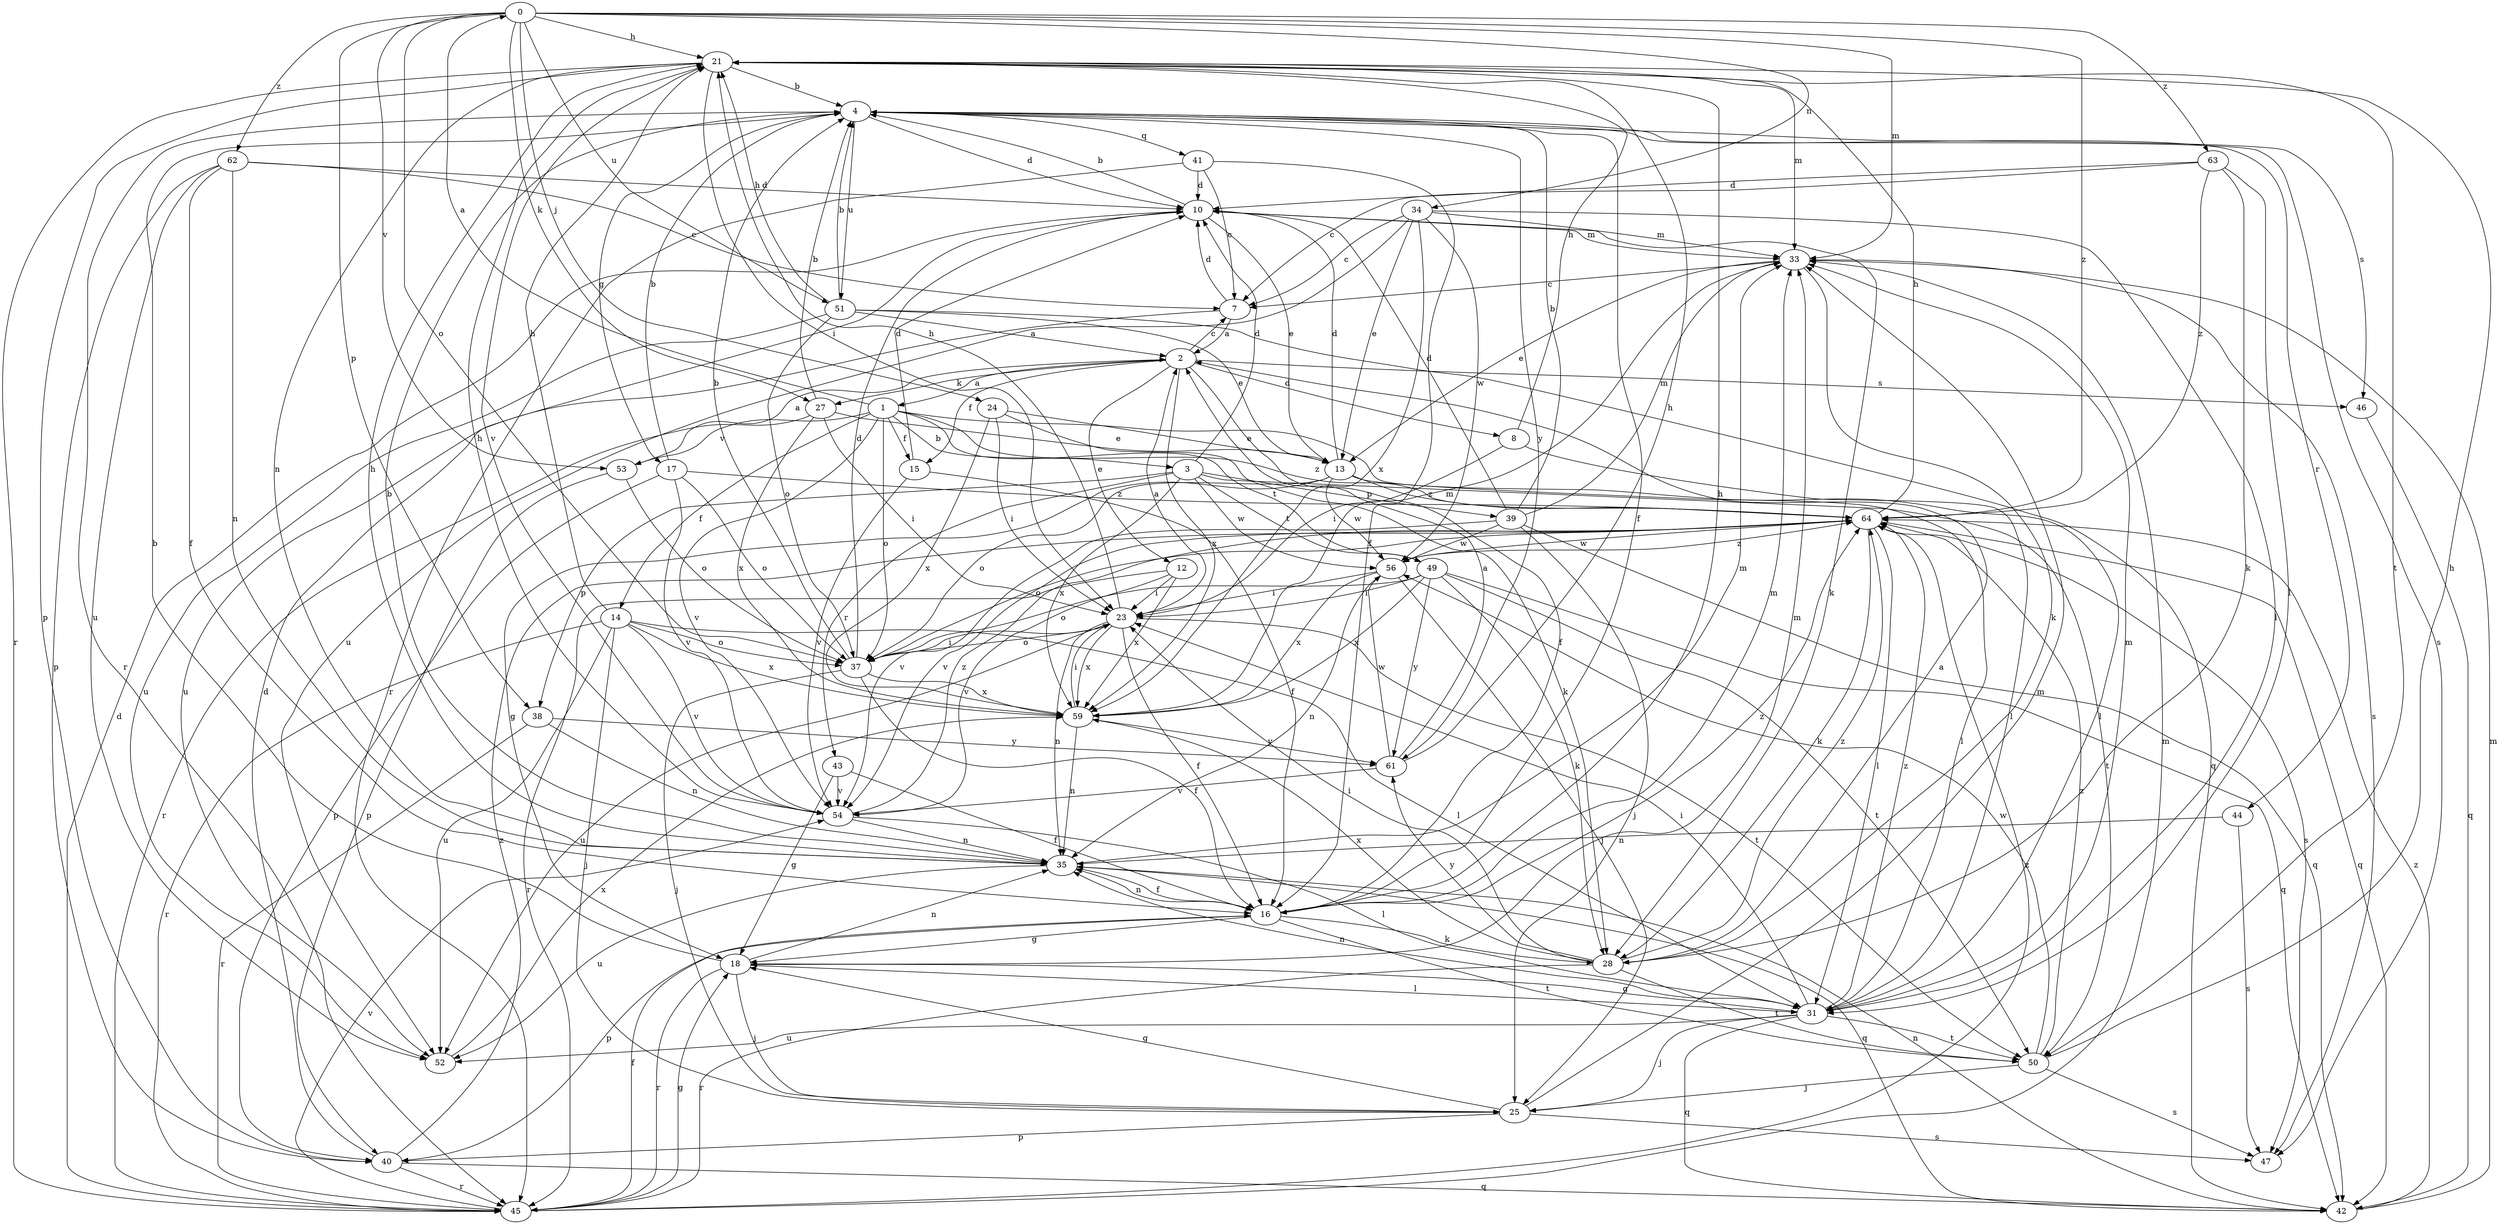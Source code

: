 strict digraph  {
0;
1;
2;
3;
4;
7;
8;
10;
12;
13;
14;
15;
16;
17;
18;
21;
23;
24;
25;
27;
28;
31;
33;
34;
35;
37;
38;
39;
40;
41;
42;
43;
44;
45;
46;
47;
49;
50;
51;
52;
53;
54;
56;
59;
61;
62;
63;
64;
0 -> 21  [label=h];
0 -> 24  [label=j];
0 -> 27  [label=k];
0 -> 33  [label=m];
0 -> 34  [label=n];
0 -> 37  [label=o];
0 -> 38  [label=p];
0 -> 51  [label=u];
0 -> 53  [label=v];
0 -> 62  [label=z];
0 -> 63  [label=z];
0 -> 64  [label=z];
1 -> 0  [label=a];
1 -> 3  [label=b];
1 -> 14  [label=f];
1 -> 15  [label=f];
1 -> 31  [label=l];
1 -> 37  [label=o];
1 -> 49  [label=t];
1 -> 53  [label=v];
1 -> 54  [label=v];
1 -> 64  [label=z];
2 -> 1  [label=a];
2 -> 7  [label=c];
2 -> 8  [label=d];
2 -> 12  [label=e];
2 -> 15  [label=f];
2 -> 16  [label=f];
2 -> 27  [label=k];
2 -> 46  [label=s];
2 -> 59  [label=x];
3 -> 10  [label=d];
3 -> 38  [label=p];
3 -> 39  [label=p];
3 -> 43  [label=r];
3 -> 49  [label=t];
3 -> 50  [label=t];
3 -> 56  [label=w];
3 -> 59  [label=x];
4 -> 10  [label=d];
4 -> 16  [label=f];
4 -> 17  [label=g];
4 -> 41  [label=q];
4 -> 44  [label=r];
4 -> 45  [label=r];
4 -> 46  [label=s];
4 -> 47  [label=s];
4 -> 51  [label=u];
4 -> 61  [label=y];
7 -> 2  [label=a];
7 -> 10  [label=d];
7 -> 52  [label=u];
8 -> 21  [label=h];
8 -> 23  [label=i];
8 -> 31  [label=l];
10 -> 4  [label=b];
10 -> 13  [label=e];
10 -> 28  [label=k];
10 -> 33  [label=m];
12 -> 23  [label=i];
12 -> 45  [label=r];
12 -> 54  [label=v];
12 -> 59  [label=x];
13 -> 10  [label=d];
13 -> 18  [label=g];
13 -> 31  [label=l];
13 -> 37  [label=o];
13 -> 56  [label=w];
13 -> 64  [label=z];
14 -> 21  [label=h];
14 -> 25  [label=j];
14 -> 31  [label=l];
14 -> 37  [label=o];
14 -> 45  [label=r];
14 -> 52  [label=u];
14 -> 54  [label=v];
14 -> 59  [label=x];
15 -> 10  [label=d];
15 -> 16  [label=f];
15 -> 54  [label=v];
16 -> 18  [label=g];
16 -> 21  [label=h];
16 -> 28  [label=k];
16 -> 33  [label=m];
16 -> 35  [label=n];
16 -> 40  [label=p];
16 -> 50  [label=t];
16 -> 64  [label=z];
17 -> 4  [label=b];
17 -> 37  [label=o];
17 -> 40  [label=p];
17 -> 54  [label=v];
17 -> 64  [label=z];
18 -> 4  [label=b];
18 -> 25  [label=j];
18 -> 31  [label=l];
18 -> 33  [label=m];
18 -> 35  [label=n];
18 -> 45  [label=r];
21 -> 4  [label=b];
21 -> 23  [label=i];
21 -> 33  [label=m];
21 -> 35  [label=n];
21 -> 40  [label=p];
21 -> 45  [label=r];
21 -> 50  [label=t];
21 -> 54  [label=v];
23 -> 2  [label=a];
23 -> 16  [label=f];
23 -> 21  [label=h];
23 -> 35  [label=n];
23 -> 37  [label=o];
23 -> 50  [label=t];
23 -> 52  [label=u];
23 -> 59  [label=x];
24 -> 13  [label=e];
24 -> 23  [label=i];
24 -> 28  [label=k];
24 -> 59  [label=x];
25 -> 18  [label=g];
25 -> 33  [label=m];
25 -> 40  [label=p];
25 -> 47  [label=s];
27 -> 4  [label=b];
27 -> 13  [label=e];
27 -> 23  [label=i];
27 -> 45  [label=r];
27 -> 59  [label=x];
28 -> 2  [label=a];
28 -> 23  [label=i];
28 -> 45  [label=r];
28 -> 50  [label=t];
28 -> 59  [label=x];
28 -> 61  [label=y];
28 -> 64  [label=z];
31 -> 18  [label=g];
31 -> 23  [label=i];
31 -> 25  [label=j];
31 -> 33  [label=m];
31 -> 35  [label=n];
31 -> 42  [label=q];
31 -> 50  [label=t];
31 -> 52  [label=u];
31 -> 64  [label=z];
33 -> 7  [label=c];
33 -> 13  [label=e];
33 -> 28  [label=k];
33 -> 47  [label=s];
34 -> 7  [label=c];
34 -> 13  [label=e];
34 -> 31  [label=l];
34 -> 33  [label=m];
34 -> 52  [label=u];
34 -> 56  [label=w];
34 -> 59  [label=x];
35 -> 4  [label=b];
35 -> 16  [label=f];
35 -> 21  [label=h];
35 -> 33  [label=m];
35 -> 42  [label=q];
35 -> 52  [label=u];
37 -> 4  [label=b];
37 -> 10  [label=d];
37 -> 16  [label=f];
37 -> 23  [label=i];
37 -> 25  [label=j];
37 -> 59  [label=x];
38 -> 35  [label=n];
38 -> 45  [label=r];
38 -> 61  [label=y];
39 -> 4  [label=b];
39 -> 10  [label=d];
39 -> 25  [label=j];
39 -> 33  [label=m];
39 -> 42  [label=q];
39 -> 54  [label=v];
39 -> 56  [label=w];
40 -> 10  [label=d];
40 -> 42  [label=q];
40 -> 45  [label=r];
40 -> 64  [label=z];
41 -> 7  [label=c];
41 -> 10  [label=d];
41 -> 16  [label=f];
41 -> 45  [label=r];
42 -> 33  [label=m];
42 -> 35  [label=n];
42 -> 64  [label=z];
43 -> 16  [label=f];
43 -> 18  [label=g];
43 -> 54  [label=v];
44 -> 35  [label=n];
44 -> 47  [label=s];
45 -> 10  [label=d];
45 -> 16  [label=f];
45 -> 18  [label=g];
45 -> 33  [label=m];
45 -> 54  [label=v];
45 -> 64  [label=z];
46 -> 42  [label=q];
49 -> 23  [label=i];
49 -> 28  [label=k];
49 -> 37  [label=o];
49 -> 42  [label=q];
49 -> 50  [label=t];
49 -> 59  [label=x];
49 -> 61  [label=y];
50 -> 21  [label=h];
50 -> 25  [label=j];
50 -> 47  [label=s];
50 -> 56  [label=w];
50 -> 64  [label=z];
51 -> 2  [label=a];
51 -> 4  [label=b];
51 -> 13  [label=e];
51 -> 21  [label=h];
51 -> 37  [label=o];
51 -> 42  [label=q];
51 -> 52  [label=u];
52 -> 59  [label=x];
53 -> 2  [label=a];
53 -> 37  [label=o];
53 -> 40  [label=p];
54 -> 21  [label=h];
54 -> 31  [label=l];
54 -> 35  [label=n];
54 -> 64  [label=z];
56 -> 23  [label=i];
56 -> 25  [label=j];
56 -> 35  [label=n];
56 -> 59  [label=x];
56 -> 64  [label=z];
59 -> 23  [label=i];
59 -> 33  [label=m];
59 -> 35  [label=n];
59 -> 61  [label=y];
61 -> 2  [label=a];
61 -> 21  [label=h];
61 -> 54  [label=v];
61 -> 56  [label=w];
62 -> 7  [label=c];
62 -> 10  [label=d];
62 -> 16  [label=f];
62 -> 35  [label=n];
62 -> 40  [label=p];
62 -> 52  [label=u];
63 -> 7  [label=c];
63 -> 10  [label=d];
63 -> 28  [label=k];
63 -> 31  [label=l];
63 -> 64  [label=z];
64 -> 21  [label=h];
64 -> 28  [label=k];
64 -> 31  [label=l];
64 -> 37  [label=o];
64 -> 42  [label=q];
64 -> 47  [label=s];
64 -> 54  [label=v];
64 -> 56  [label=w];
}
